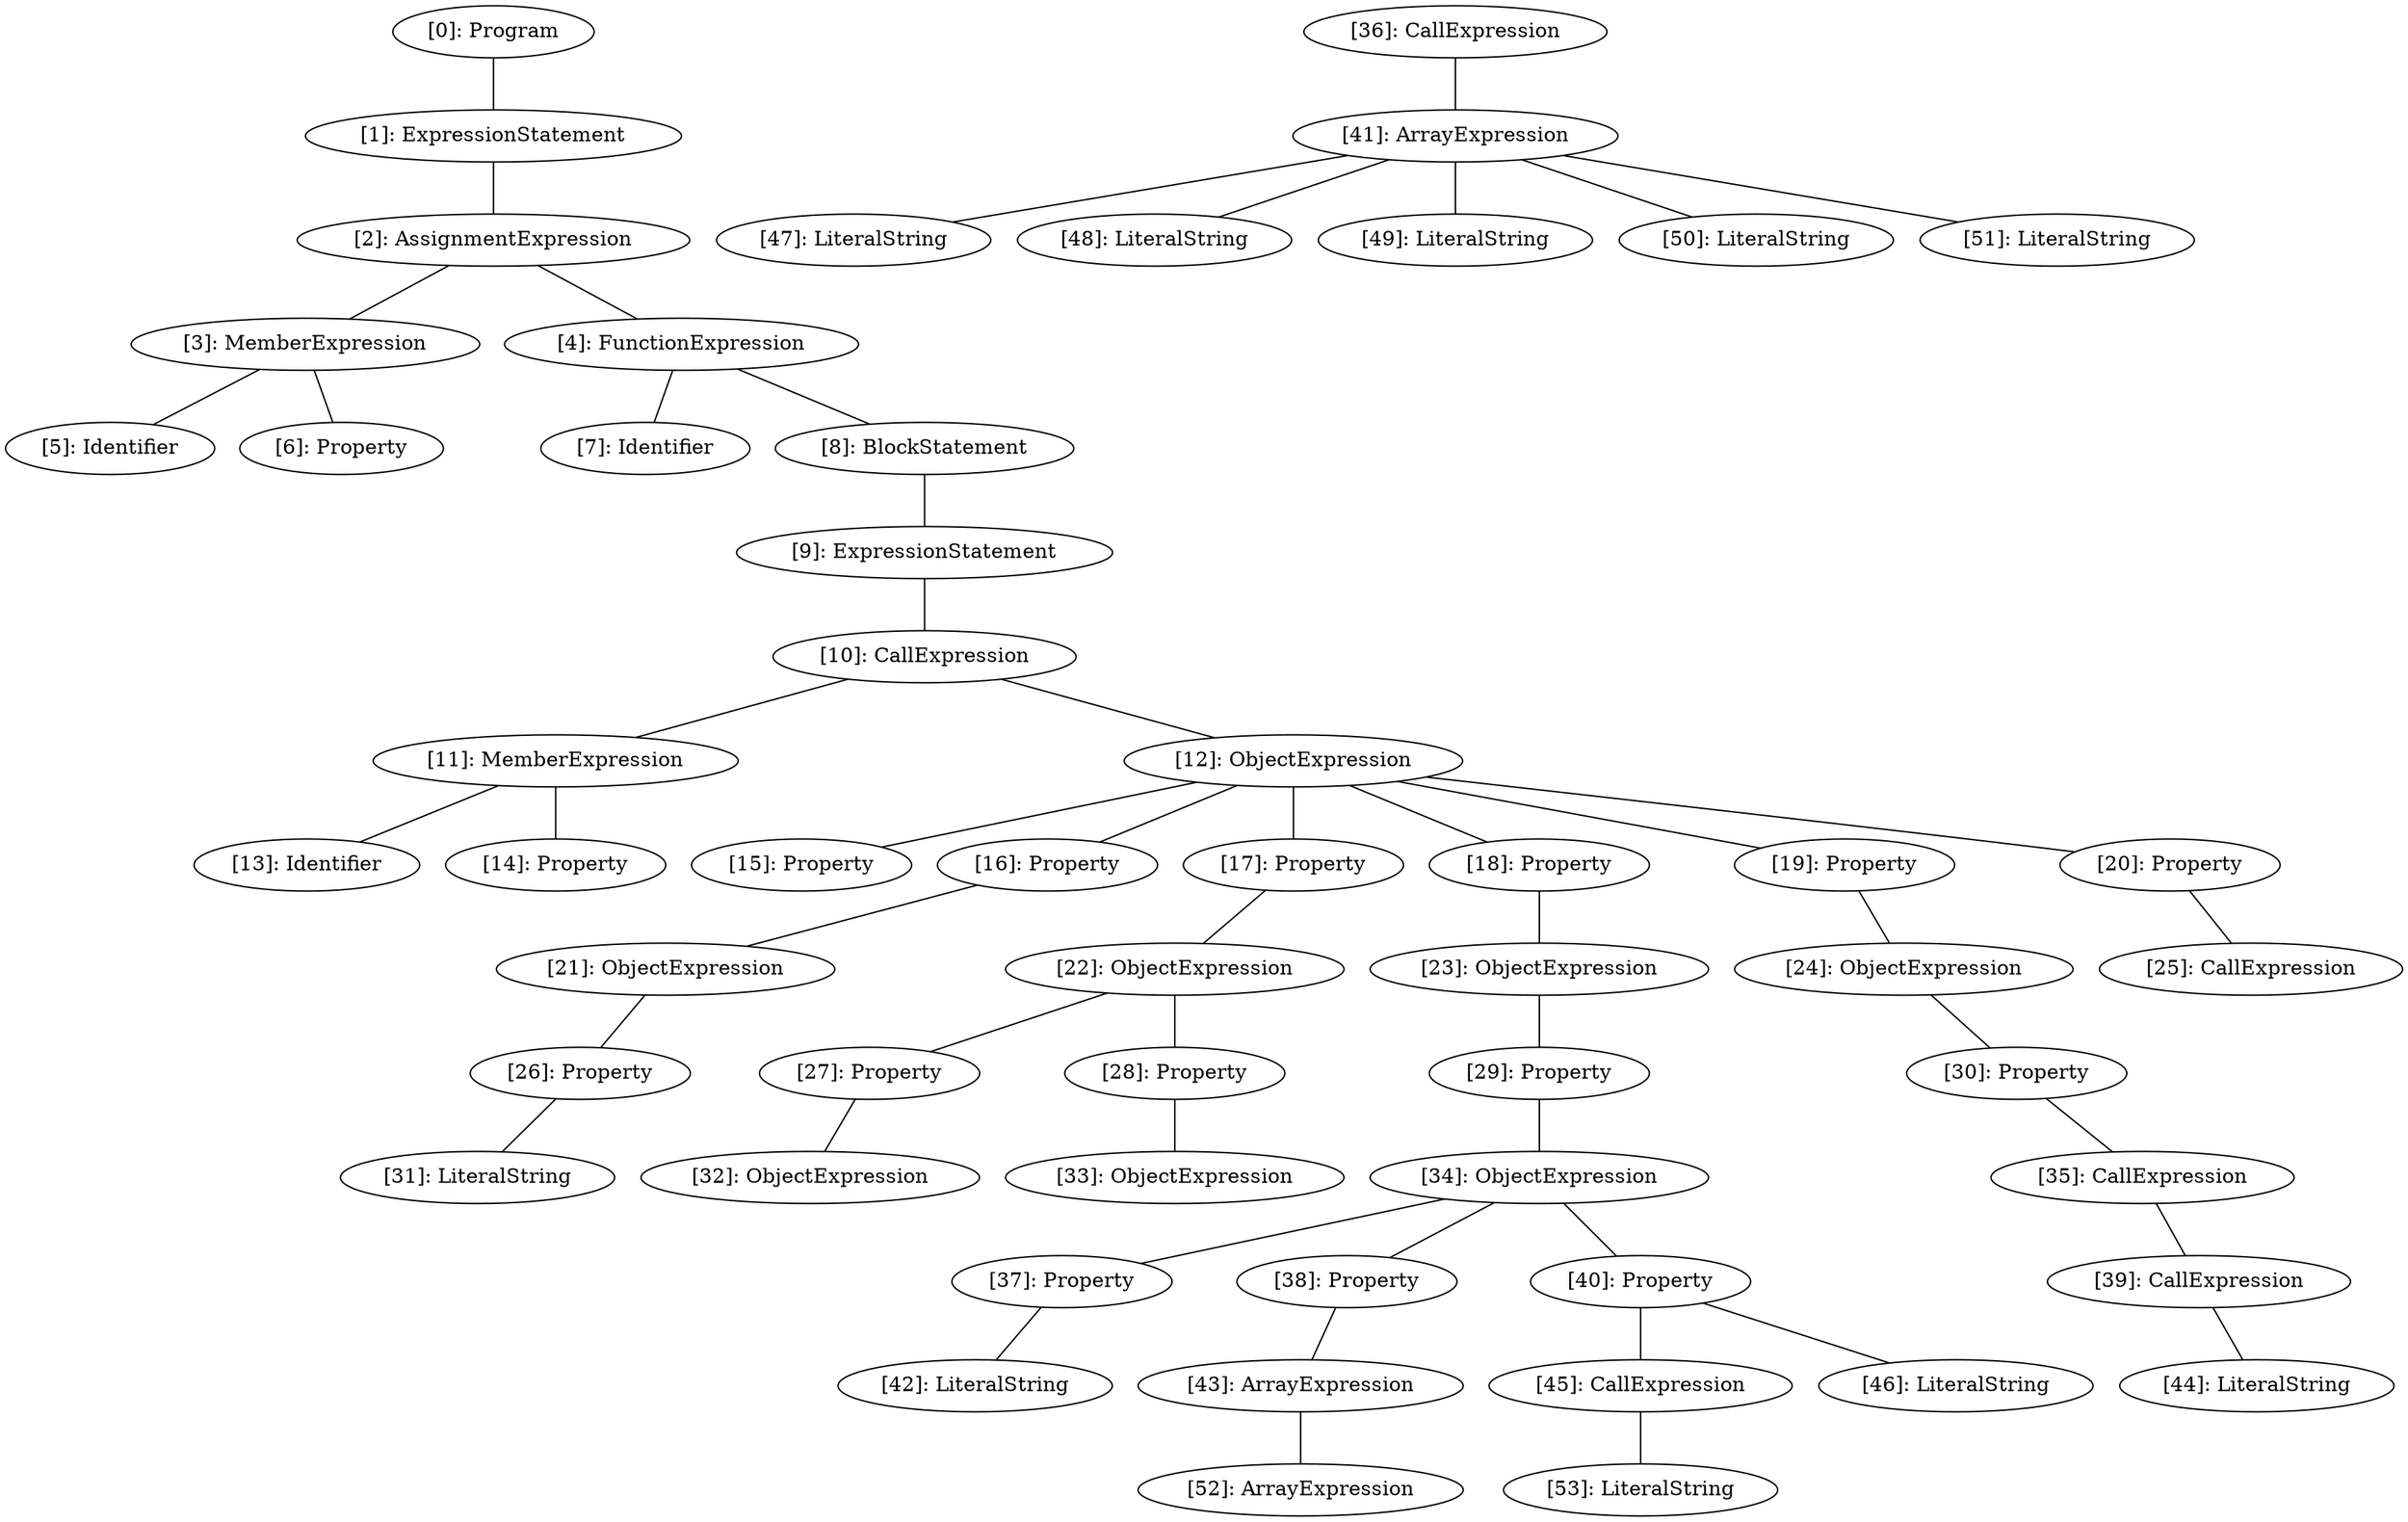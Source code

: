 // Result
graph {
	0 [label="[0]: Program"]
	1 [label="[1]: ExpressionStatement"]
	2 [label="[2]: AssignmentExpression"]
	3 [label="[3]: MemberExpression"]
	4 [label="[4]: FunctionExpression"]
	5 [label="[5]: Identifier"]
	6 [label="[6]: Property"]
	7 [label="[7]: Identifier"]
	8 [label="[8]: BlockStatement"]
	9 [label="[9]: ExpressionStatement"]
	10 [label="[10]: CallExpression"]
	11 [label="[11]: MemberExpression"]
	12 [label="[12]: ObjectExpression"]
	13 [label="[13]: Identifier"]
	14 [label="[14]: Property"]
	15 [label="[15]: Property"]
	16 [label="[16]: Property"]
	17 [label="[17]: Property"]
	18 [label="[18]: Property"]
	19 [label="[19]: Property"]
	20 [label="[20]: Property"]
	21 [label="[21]: ObjectExpression"]
	22 [label="[22]: ObjectExpression"]
	23 [label="[23]: ObjectExpression"]
	24 [label="[24]: ObjectExpression"]
	25 [label="[25]: CallExpression"]
	26 [label="[26]: Property"]
	27 [label="[27]: Property"]
	28 [label="[28]: Property"]
	29 [label="[29]: Property"]
	30 [label="[30]: Property"]
	31 [label="[31]: LiteralString"]
	32 [label="[32]: ObjectExpression"]
	33 [label="[33]: ObjectExpression"]
	34 [label="[34]: ObjectExpression"]
	35 [label="[35]: CallExpression"]
	36 [label="[36]: CallExpression"]
	37 [label="[37]: Property"]
	38 [label="[38]: Property"]
	39 [label="[39]: CallExpression"]
	40 [label="[40]: Property"]
	41 [label="[41]: ArrayExpression"]
	42 [label="[42]: LiteralString"]
	43 [label="[43]: ArrayExpression"]
	44 [label="[44]: LiteralString"]
	45 [label="[45]: CallExpression"]
	46 [label="[46]: LiteralString"]
	47 [label="[47]: LiteralString"]
	48 [label="[48]: LiteralString"]
	49 [label="[49]: LiteralString"]
	50 [label="[50]: LiteralString"]
	51 [label="[51]: LiteralString"]
	52 [label="[52]: ArrayExpression"]
	53 [label="[53]: LiteralString"]
	0 -- 1
	1 -- 2
	2 -- 3
	2 -- 4
	3 -- 5
	3 -- 6
	4 -- 7
	4 -- 8
	8 -- 9
	9 -- 10
	10 -- 11
	10 -- 12
	11 -- 13
	11 -- 14
	12 -- 15
	12 -- 16
	12 -- 17
	12 -- 18
	12 -- 19
	12 -- 20
	16 -- 21
	17 -- 22
	18 -- 23
	19 -- 24
	20 -- 25
	21 -- 26
	22 -- 27
	22 -- 28
	23 -- 29
	24 -- 30
	26 -- 31
	27 -- 32
	28 -- 33
	29 -- 34
	30 -- 35
	34 -- 37
	34 -- 38
	34 -- 40
	35 -- 39
	36 -- 41
	37 -- 42
	38 -- 43
	39 -- 44
	40 -- 45
	40 -- 46
	41 -- 47
	41 -- 48
	41 -- 49
	41 -- 50
	41 -- 51
	43 -- 52
	45 -- 53
}
